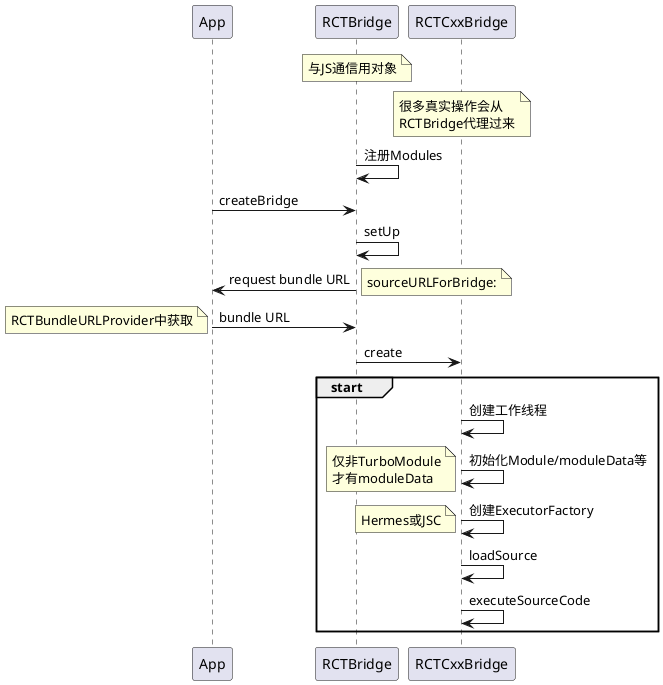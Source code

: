 ' 基于的RN版本，0.71.4

@startuml Bundle加载时序

participant App
participant RCTBridge
participant RCTCxxBridge

note over RCTBridge: 与JS通信用对象
note over RCTCxxBridge: 很多真实操作会从\nRCTBridge代理过来

RCTBridge -> RCTBridge: 注册Modules

App -> RCTBridge: createBridge
RCTBridge -> RCTBridge: setUp
RCTBridge -> App: request bundle URL
note right: sourceURLForBridge:
App -> RCTBridge: bundle URL
note left: RCTBundleURLProvider中获取

RCTBridge -> RCTCxxBridge: create

group start
RCTCxxBridge -> RCTCxxBridge: 创建工作线程
RCTCxxBridge -> RCTCxxBridge: 初始化Module/moduleData等
note left: 仅非TurboModule\n才有moduleData
RCTCxxBridge -> RCTCxxBridge: 创建ExecutorFactory
note left: Hermes或JSC

RCTCxxBridge -> RCTCxxBridge: loadSource
RCTCxxBridge -> RCTCxxBridge: executeSourceCode

end

@enduml